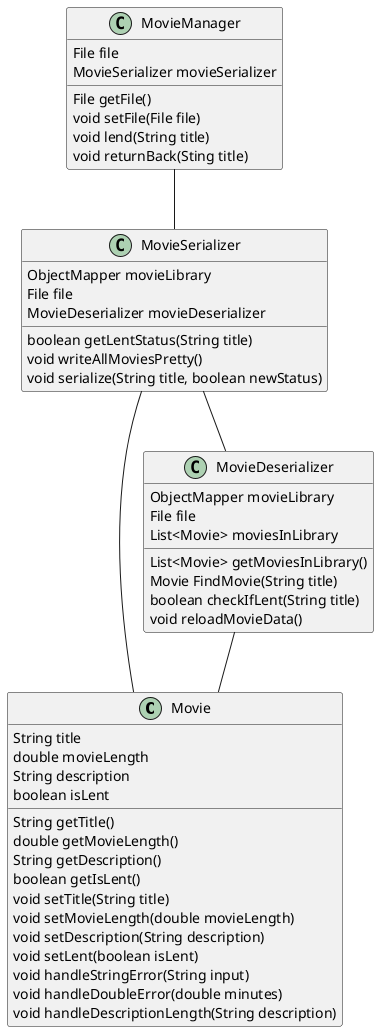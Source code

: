 @startuml classDiagram.puml 

class Movie {
  String title 
  double movieLength 
  String description
  boolean isLent
  String getTitle()
  double getMovieLength()
  String getDescription()
  boolean getIsLent()
  void setTitle(String title)
  void setMovieLength(double movieLength)
  void setDescription(String description)
  void setLent(boolean isLent)
  void handleStringError(String input)
  void handleDoubleError(double minutes)
  void handleDescriptionLength(String description)
}

class MovieSerializer {
  ObjectMapper movieLibrary
  File file 
  MovieDeserializer movieDeserializer 
  boolean getLentStatus(String title)
  void writeAllMoviesPretty()
  void serialize(String title, boolean newStatus)
}

class MovieDeserializer {
  ObjectMapper movieLibrary
  File file 
  List<Movie> moviesInLibrary
  List<Movie> getMoviesInLibrary()
  Movie FindMovie(String title)
  boolean checkIfLent(String title)
  void reloadMovieData()
}

class MovieManager {
  File file
  MovieSerializer movieSerializer
  File getFile()
  void setFile(File file)
  void lend(String title)
  void returnBack(Sting title)
}

MovieManager -- MovieSerializer
MovieDeserializer -- Movie
MovieSerializer -- Movie
MovieSerializer -- MovieDeserializer

@enduml

